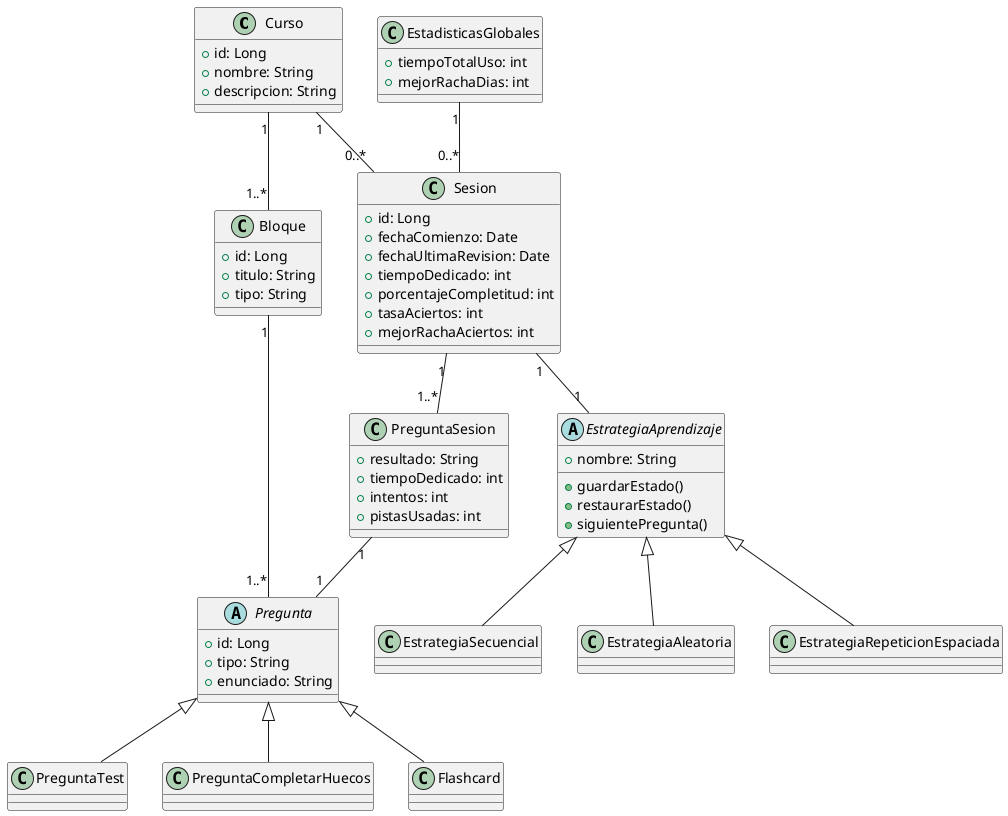 @startuml clases 
class Curso {
  +id: Long
  +nombre: String
  +descripcion: String
}
class Bloque {
  +id: Long
  +titulo: String
  +tipo: String
}
abstract class Pregunta {
  +id: Long
  +tipo: String
  +enunciado: String
}
class PreguntaTest
class PreguntaCompletarHuecos
class Flashcard

class Sesion {
  +id: Long
  +fechaComienzo: Date
  +fechaUltimaRevision: Date
  +tiempoDedicado: int
  +porcentajeCompletitud: int
  +tasaAciertos: int
  +mejorRachaAciertos: int
}
class PreguntaSesion {
  +resultado: String
  +tiempoDedicado: int
  +intentos: int
  +pistasUsadas: int
}
abstract class EstrategiaAprendizaje {
  +nombre: String
  +guardarEstado()
  +restaurarEstado()
  +siguientePregunta()
}
class EstrategiaSecuencial
class EstrategiaAleatoria
class EstrategiaRepeticionEspaciada
class EstadisticasGlobales {
  +tiempoTotalUso: int
  +mejorRachaDias: int
}

Curso "1" -- "1..*" Bloque
Bloque "1" -- "1..*" Pregunta
Pregunta <|-- PreguntaTest
Pregunta <|-- PreguntaCompletarHuecos
Pregunta <|-- Flashcard
Curso "1" -- "0..*" Sesion
Sesion "1" -- "1" EstrategiaAprendizaje
Sesion "1" -- "1..*" PreguntaSesion
PreguntaSesion "1" -- "1" Pregunta
EstadisticasGlobales "1" -- "0..*" Sesion
EstrategiaAprendizaje <|-- EstrategiaSecuencial
EstrategiaAprendizaje <|-- EstrategiaAleatoria
EstrategiaAprendizaje <|-- EstrategiaRepeticionEspaciada
@enduml
